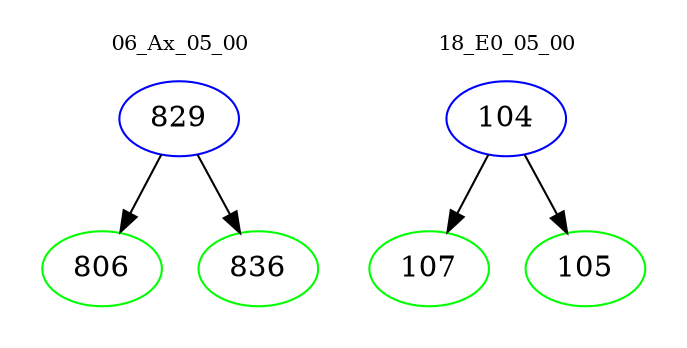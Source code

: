 digraph{
subgraph cluster_0 {
color = white
label = "06_Ax_05_00";
fontsize=10;
T0_829 [label="829", color="blue"]
T0_829 -> T0_806 [color="black"]
T0_806 [label="806", color="green"]
T0_829 -> T0_836 [color="black"]
T0_836 [label="836", color="green"]
}
subgraph cluster_1 {
color = white
label = "18_E0_05_00";
fontsize=10;
T1_104 [label="104", color="blue"]
T1_104 -> T1_107 [color="black"]
T1_107 [label="107", color="green"]
T1_104 -> T1_105 [color="black"]
T1_105 [label="105", color="green"]
}
}
